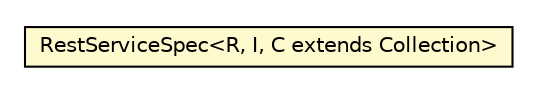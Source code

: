 #!/usr/local/bin/dot
#
# Class diagram 
# Generated by UMLGraph version R5_6-24-gf6e263 (http://www.umlgraph.org/)
#

digraph G {
	edge [fontname="Helvetica",fontsize=10,labelfontname="Helvetica",labelfontsize=10];
	node [fontname="Helvetica",fontsize=10,shape=plaintext];
	nodesep=0.25;
	ranksep=0.5;
	// io.reinert.requestor.core.RestService.RestServiceSpec<R, I, C extends java.util.Collection>
	c69138 [label=<<table title="io.reinert.requestor.core.RestService.RestServiceSpec" border="0" cellborder="1" cellspacing="0" cellpadding="2" port="p" bgcolor="lemonChiffon" href="./RestService.RestServiceSpec.html">
		<tr><td><table border="0" cellspacing="0" cellpadding="1">
<tr><td align="center" balign="center"> RestServiceSpec&lt;R, I, C extends Collection&gt; </td></tr>
		</table></td></tr>
		</table>>, URL="./RestService.RestServiceSpec.html", fontname="Helvetica", fontcolor="black", fontsize=10.0];
}

